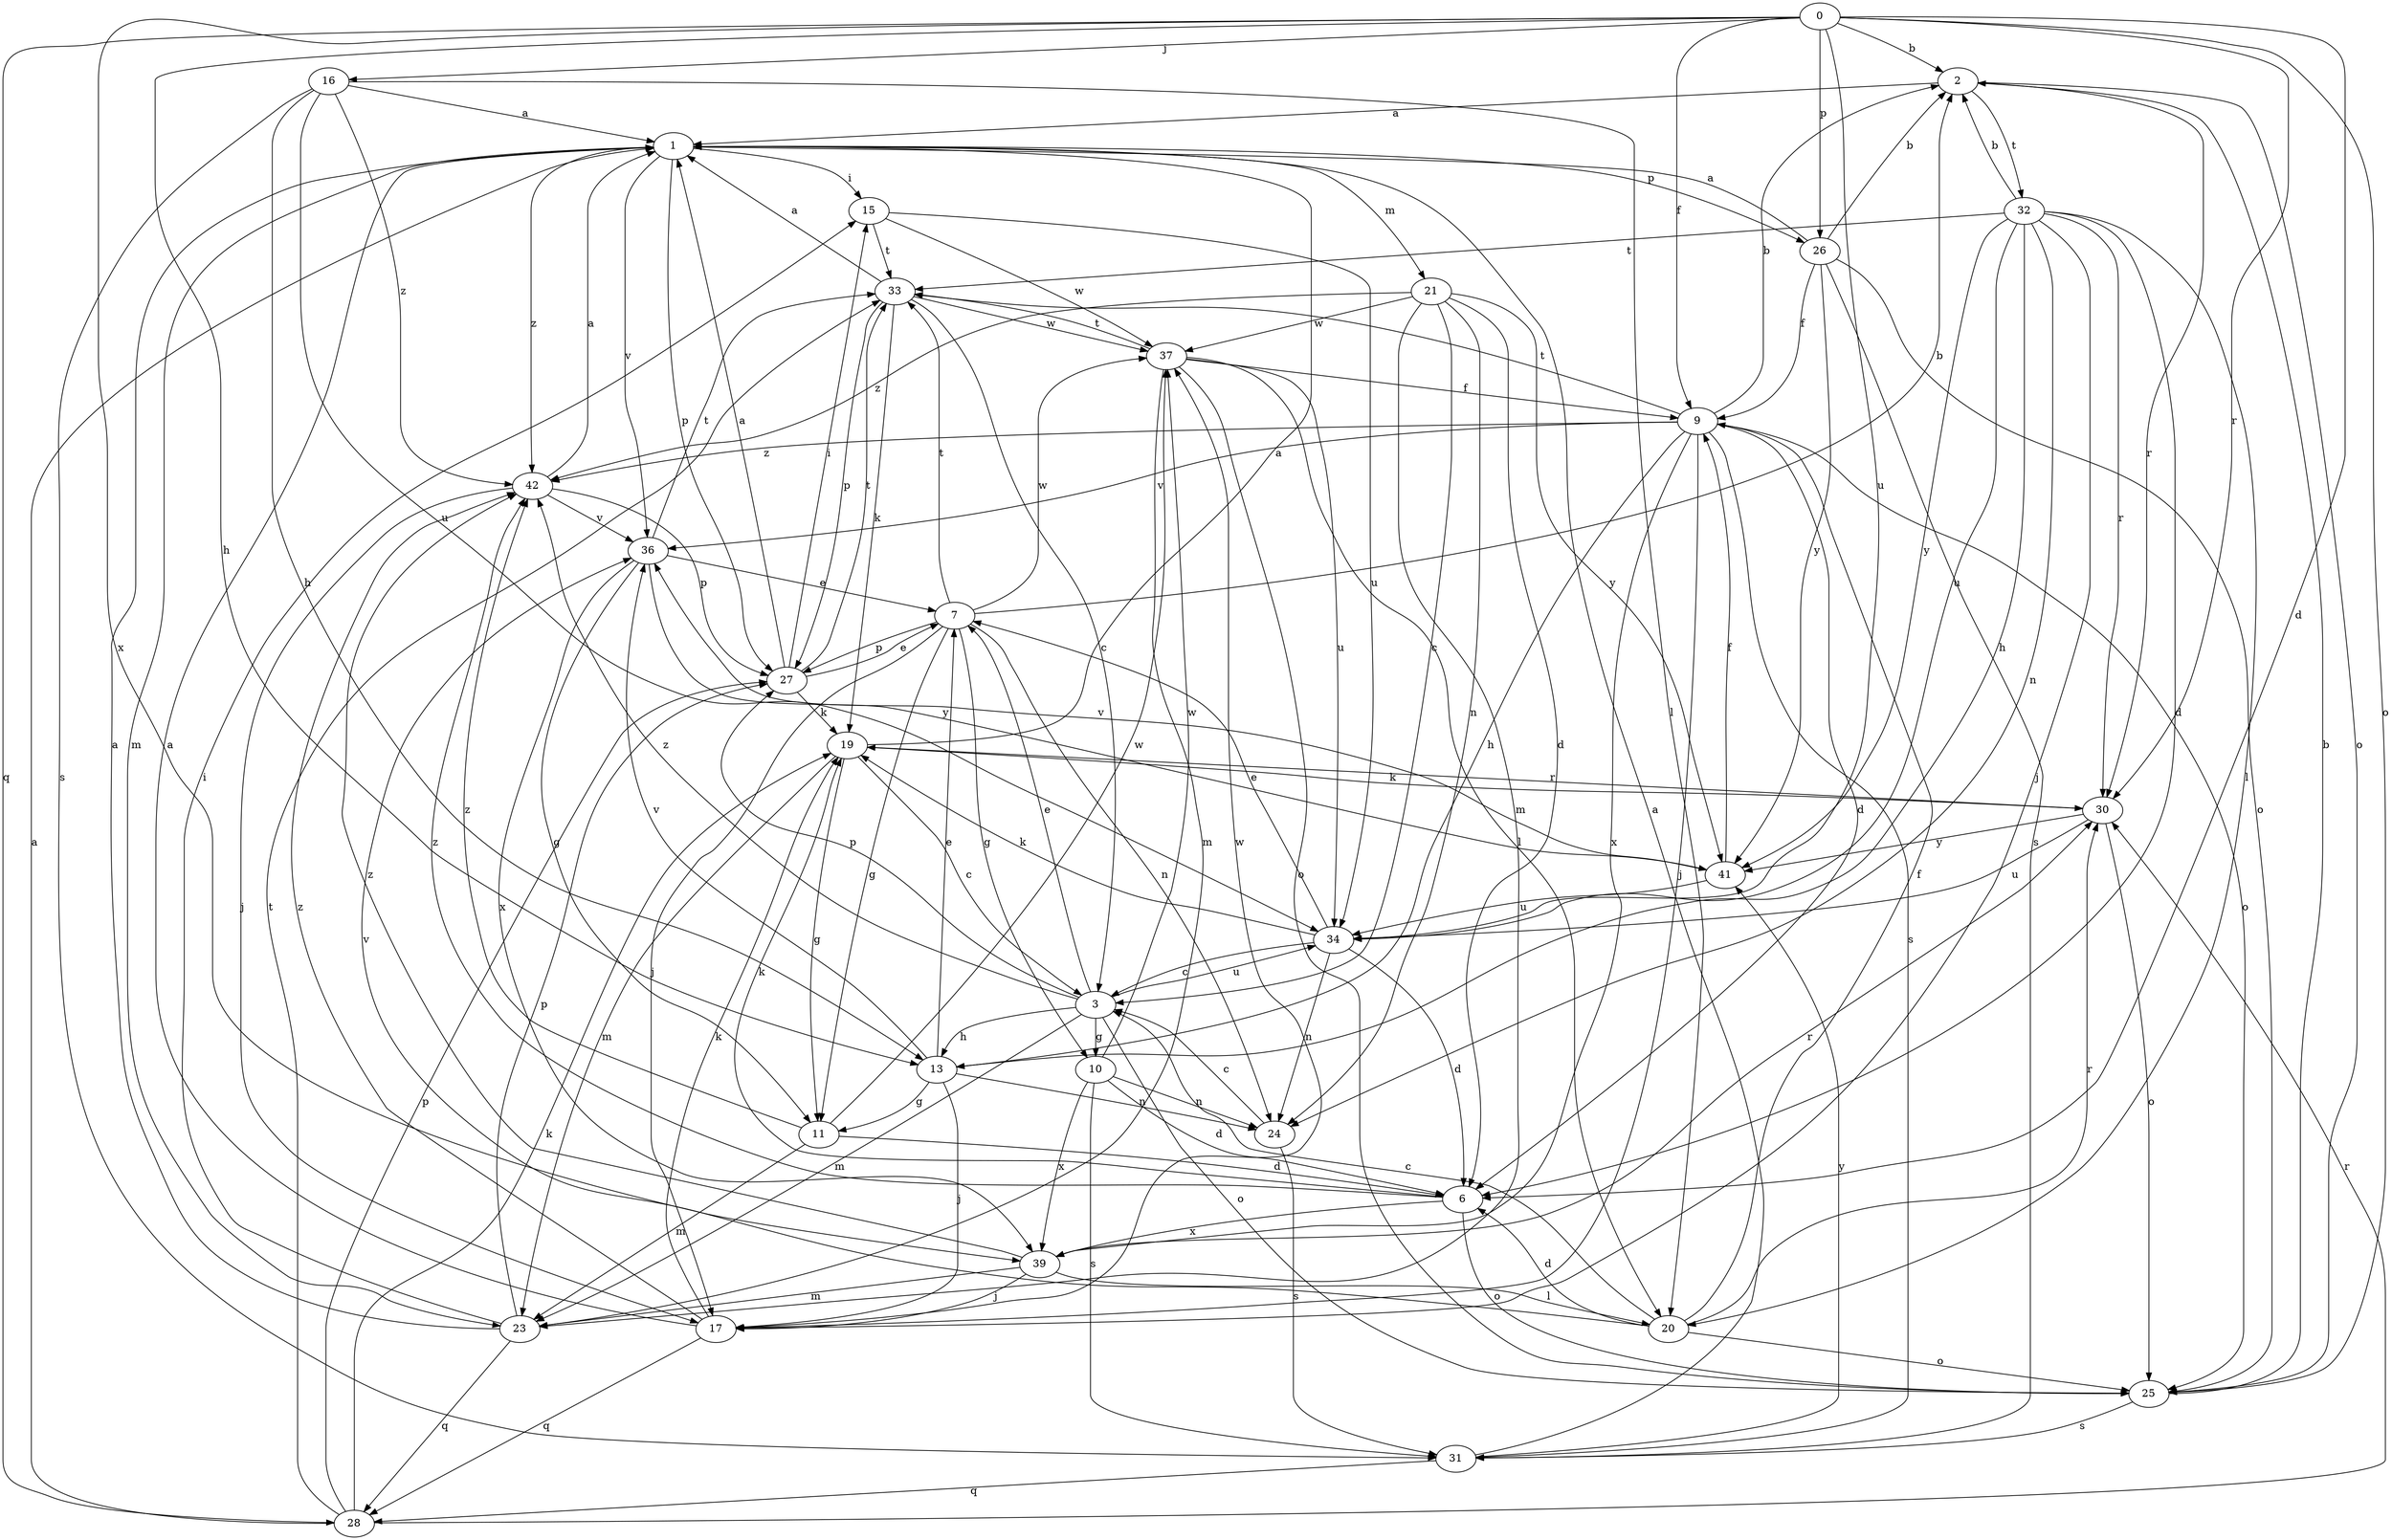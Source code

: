strict digraph  {
0;
1;
2;
3;
6;
7;
9;
10;
11;
13;
15;
16;
17;
19;
20;
21;
23;
24;
25;
26;
27;
28;
30;
31;
32;
33;
34;
36;
37;
39;
41;
42;
0 -> 2  [label=b];
0 -> 6  [label=d];
0 -> 9  [label=f];
0 -> 13  [label=h];
0 -> 16  [label=j];
0 -> 25  [label=o];
0 -> 26  [label=p];
0 -> 28  [label=q];
0 -> 30  [label=r];
0 -> 34  [label=u];
0 -> 39  [label=x];
1 -> 15  [label=i];
1 -> 21  [label=m];
1 -> 23  [label=m];
1 -> 26  [label=p];
1 -> 27  [label=p];
1 -> 36  [label=v];
1 -> 42  [label=z];
2 -> 1  [label=a];
2 -> 25  [label=o];
2 -> 30  [label=r];
2 -> 32  [label=t];
3 -> 7  [label=e];
3 -> 10  [label=g];
3 -> 13  [label=h];
3 -> 23  [label=m];
3 -> 25  [label=o];
3 -> 27  [label=p];
3 -> 34  [label=u];
3 -> 42  [label=z];
6 -> 19  [label=k];
6 -> 25  [label=o];
6 -> 39  [label=x];
6 -> 42  [label=z];
7 -> 2  [label=b];
7 -> 10  [label=g];
7 -> 11  [label=g];
7 -> 17  [label=j];
7 -> 24  [label=n];
7 -> 27  [label=p];
7 -> 33  [label=t];
7 -> 37  [label=w];
9 -> 2  [label=b];
9 -> 6  [label=d];
9 -> 13  [label=h];
9 -> 17  [label=j];
9 -> 25  [label=o];
9 -> 31  [label=s];
9 -> 33  [label=t];
9 -> 36  [label=v];
9 -> 39  [label=x];
9 -> 42  [label=z];
10 -> 6  [label=d];
10 -> 24  [label=n];
10 -> 31  [label=s];
10 -> 37  [label=w];
10 -> 39  [label=x];
11 -> 6  [label=d];
11 -> 23  [label=m];
11 -> 37  [label=w];
11 -> 42  [label=z];
13 -> 7  [label=e];
13 -> 11  [label=g];
13 -> 17  [label=j];
13 -> 24  [label=n];
13 -> 36  [label=v];
15 -> 33  [label=t];
15 -> 34  [label=u];
15 -> 37  [label=w];
16 -> 1  [label=a];
16 -> 13  [label=h];
16 -> 20  [label=l];
16 -> 31  [label=s];
16 -> 34  [label=u];
16 -> 42  [label=z];
17 -> 1  [label=a];
17 -> 19  [label=k];
17 -> 28  [label=q];
17 -> 37  [label=w];
17 -> 42  [label=z];
19 -> 1  [label=a];
19 -> 3  [label=c];
19 -> 11  [label=g];
19 -> 23  [label=m];
19 -> 30  [label=r];
20 -> 3  [label=c];
20 -> 6  [label=d];
20 -> 9  [label=f];
20 -> 25  [label=o];
20 -> 30  [label=r];
20 -> 36  [label=v];
21 -> 3  [label=c];
21 -> 6  [label=d];
21 -> 23  [label=m];
21 -> 24  [label=n];
21 -> 37  [label=w];
21 -> 41  [label=y];
21 -> 42  [label=z];
23 -> 1  [label=a];
23 -> 15  [label=i];
23 -> 27  [label=p];
23 -> 28  [label=q];
24 -> 3  [label=c];
24 -> 31  [label=s];
25 -> 2  [label=b];
25 -> 31  [label=s];
26 -> 1  [label=a];
26 -> 2  [label=b];
26 -> 9  [label=f];
26 -> 25  [label=o];
26 -> 31  [label=s];
26 -> 41  [label=y];
27 -> 1  [label=a];
27 -> 7  [label=e];
27 -> 15  [label=i];
27 -> 19  [label=k];
27 -> 33  [label=t];
28 -> 1  [label=a];
28 -> 19  [label=k];
28 -> 27  [label=p];
28 -> 30  [label=r];
28 -> 33  [label=t];
30 -> 19  [label=k];
30 -> 25  [label=o];
30 -> 34  [label=u];
30 -> 41  [label=y];
31 -> 1  [label=a];
31 -> 28  [label=q];
31 -> 41  [label=y];
32 -> 2  [label=b];
32 -> 6  [label=d];
32 -> 13  [label=h];
32 -> 17  [label=j];
32 -> 20  [label=l];
32 -> 24  [label=n];
32 -> 30  [label=r];
32 -> 33  [label=t];
32 -> 34  [label=u];
32 -> 41  [label=y];
33 -> 1  [label=a];
33 -> 3  [label=c];
33 -> 19  [label=k];
33 -> 27  [label=p];
33 -> 37  [label=w];
34 -> 3  [label=c];
34 -> 6  [label=d];
34 -> 7  [label=e];
34 -> 19  [label=k];
34 -> 24  [label=n];
36 -> 7  [label=e];
36 -> 11  [label=g];
36 -> 33  [label=t];
36 -> 39  [label=x];
36 -> 41  [label=y];
37 -> 9  [label=f];
37 -> 20  [label=l];
37 -> 23  [label=m];
37 -> 25  [label=o];
37 -> 33  [label=t];
37 -> 34  [label=u];
39 -> 17  [label=j];
39 -> 20  [label=l];
39 -> 23  [label=m];
39 -> 30  [label=r];
39 -> 42  [label=z];
41 -> 9  [label=f];
41 -> 34  [label=u];
41 -> 36  [label=v];
42 -> 1  [label=a];
42 -> 17  [label=j];
42 -> 27  [label=p];
42 -> 36  [label=v];
}
